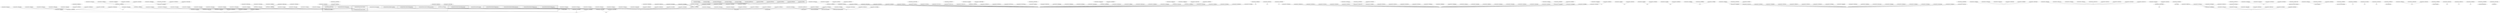 graph g {
  fontname="sans-serif";

  overlap=false;

  subgraph "cluster_net" {
    subgraph "cluster_net.minecraft" {
      subgraph "cluster_net.minecraft.pathfinding" {
      }
      subgraph "cluster_net.minecraft.client" {
        subgraph "cluster_net.minecraft.client.render" {
          subgraph "cluster_net.minecraft.client.render.entity" {
            "bw"[label="net.minecraft.client.render.entity.RenderPainting"];
          }
        }
        subgraph "cluster_net.minecraft.client.resources" {
          "bf"[label="net.minecraft.client.resources.ThreadResourceDownload"];
        }
        subgraph "cluster_net.minecraft.client.gui" {
          subgraph "cluster_net.minecraft.client.gui.menu" {
            "bh"[label="net.minecraft.client.gui.menu.GuiScreen"];
            "cx"[label="net.minecraft.client.gui.menu.MainMenu"];
          }
        }
        subgraph "cluster_net.minecraft.client.multiplayer" {
          "gs"[label="net.minecraft.client.multiplayer.WorldClient"];
        }
        "net.minecraft.client.Minecraft"[label="net.minecraft.client.Minecraft"];
        "net.minecraft.client.MinecraftApplet"[label="net.minecraft.client.MinecraftApplet"];
      }
      subgraph "cluster_net.minecraft.block" {
        subgraph "cluster_net.minecraft.block.blockentity" {
          "bd"[label="net.minecraft.block.blockentity.BlockEntityMobSpawner"];
          "fe"[label="net.minecraft.block.blockentity.BlockEntityChest"];
          "ke"[label="net.minecraft.block.blockentity.BlockEntityFurnace"];
          "ob"[label="net.minecraft.block.blockentity.BlockEntitySign"];
        }
      }
      subgraph "cluster_net.minecraft.entity" {
        subgraph "cluster_net.minecraft.entity.player" {
          "dm"[label="net.minecraft.entity.player.Player"];
        }
        subgraph "cluster_net.minecraft.entity.item" {
          "oc"[label="net.minecraft.entity.item.MinecartFurnace"];
        }
        "ge"[label="net.minecraft.entity.LivingBase"];
      }
      subgraph "cluster_net.minecraft.network" {
      }
      subgraph "cluster_net.minecraft.world" {
        subgraph "cluster_net.minecraft.world.chunk" {
          subgraph "cluster_net.minecraft.world.chunk.storage" {
            "le"[label="net.minecraft.world.chunk.storage.AlphaChunkLoader"];
          }
        }
      }
      subgraph "cluster_net.minecraft.util" {
      }
      subgraph "cluster_net.minecraft.isom" {
        "net.minecraft.isom.IsomPreviewApplet"[label="net.minecraft.isom.IsomPreviewApplet"];
      }
    }
  }
  subgraph "cluster_com" {
    subgraph "cluster_com.mojang" {
      subgraph "cluster_com.mojang.nbt" {
        "f"[label="com.mojang.nbt.NBTFloat"];
        "dy"[label="com.mojang.nbt.NBTByteArray"];
        "fy"[label="com.mojang.nbt.NBTEnd"];
        "gn"[label="com.mojang.nbt.NBTLong"];
        "hm"[label="com.mojang.nbt.NBTCompound"];
        "io"[label="com.mojang.nbt.NBTInt"];
        "ix"[label="com.mojang.nbt.NBTByte"];
        "ki"[label="com.mojang.nbt.NBTList"];
        "kr"[label="com.mojang.nbt.NBTDouble"];
        "ls"[label="com.mojang.nbt.NBTShort"];
        "ne"[label="com.mojang.nbt.NBTString"];
      }
    }
  }
  "b"[label="net.minecraft.src.ClsBFvyhjji"];
  "c"[label="net.minecraft.src.ClsCHqzdaz"];
  "d"[label="net.minecraft.src.ClsDWbulun"];
  "e"[label="net.minecraft.src.ClsEBxnejmi"];
  "g"[label="net.minecraft.src.ClsGDjwwbgb"];
  "h"[label="net.minecraft.src.ClsHEuaptpv"];
  "j"[label="net.minecraft.src.ClsJEvdcccm"];
  "k"[label="net.minecraft.src.ClsKGdttmpo"];
  "m"[label="net.minecraft.src.ClsMErgnbzh"];
  "n"[label="net.minecraft.src.ClsNBugbekq"];
  "o"[label="net.minecraft.src.ClsOCinopcu"];
  "p"[label="net.minecraft.src.ClsPBrbnprf"];
  "q"[label="net.minecraft.src.ClsQGmrmkms"];
  "r"[label="net.minecraft.src.ClsRTjhxky"];
  "s"[label="net.minecraft.src.ClsSGnbquvh"];
  "t"[label="net.minecraft.src.ClsTEjcdtfs"];
  "u"[label="net.minecraft.src.ClsUEexmeiy"];
  "v"[label="net.minecraft.src.ClsVFzfhlqj"];
  "w"[label="net.minecraft.src.ClsWBfajgzt"];
  "y"[label="net.minecraft.src.ClsYBatxhd"];
  "aa"[label="net.minecraft.src.ClsAaDswfrxz"];
  "ab"[label="net.minecraft.src.ClsAbEcregeb"];
  "ac"[label="net.minecraft.src.ClsAcChiuvxf"];
  "ad"[label="net.minecraft.src.ClsAdDbkaoxk"];
  "ae"[label="net.minecraft.src.ClsAeFzvvjer"];
  "ag"[label="net.minecraft.src.ClsAgFkepjqq"];
  "ai"[label="net.minecraft.src.ClsAiGduobwc"];
  "al"[label="net.minecraft.src.ClsAlDnxtpxf"];
  "am"[label="net.minecraft.src.ClsAmCprgapn"];
  "an"[label="net.minecraft.src.ClsAnQgurxe"];
  "ao"[label="net.minecraft.src.ClsAoCtfbfam"];
  "ap"[label="net.minecraft.src.ClsApGqfrqme"];
  "aq"[label="net.minecraft.src.ClsAqGdzzfjj"];
  "as"[label="net.minecraft.src.ClsAsRdohkw"];
  "at"[label="net.minecraft.src.ClsAtEwugglf"];
  "au"[label="net.minecraft.src.ClsAuGbgkujf"];
  "av"[label="net.minecraft.src.ClsAvBerighz"];
  "ax"[label="net.minecraft.src.ClsAxDrgelqz"];
  "ay"[label="net.minecraft.src.ClsAyDvhpggx"];
  "ba"[label="net.minecraft.src.ClsBaFxpeoxq"];
  "bg"[label="net.minecraft.src.ClsBgWumicf"];
  "bi"[label="net.minecraft.src.ClsBiDfwqnl"];
  "bj"[label="net.minecraft.src.ClsBjGthavov"];
  "bm"[label="net.minecraft.src.ClsBmRmywbu"];
  "bo"[label="net.minecraft.src.ClsBoEzqpeqb"];
  "bp"[label="net.minecraft.src.ClsBpDgqjhfe"];
  "br"[label="net.minecraft.src.ClsBrFjesrea"];
  "bs"[label="net.minecraft.src.ClsBsFqfgpic"];
  "bu"[label="net.minecraft.src.ClsBuFhgfvhf"];
  "bx"[label="net.minecraft.src.ClsBxFluvvvh"];
  "bz"[label="net.minecraft.src.ClsBzFwfpuuo"];
  "ca"[label="net.minecraft.src.ClsCaPvuopp"];
  "cb"[label="net.minecraft.src.ClsCbGiuibwj"];
  "cd"[label="net.minecraft.src.ClsCdCahflhr"];
  "ce"[label="net.minecraft.src.ClsCeBoyxyd"];
  "cg"[label="net.minecraft.src.ClsCgDhvxukr"];
  "ch"[label="net.minecraft.src.ClsChFvkymst"];
  "ci"[label="net.minecraft.src.ClsCiCyxfeth"];
  "cj"[label="net.minecraft.src.ClsCjEwfktg"];
  "ck"[label="net.minecraft.src.ClsCkCharpsd"];
  "cl"[label="net.minecraft.src.ClsClCcoucnl"];
  "cm"[label="net.minecraft.src.ClsCmCwshxpy"];
  "cn"[label="net.minecraft.src.ClsCnCnoaesg"];
  "cp"[label="net.minecraft.src.ClsCpCodtbfj"];
  "cq"[label="net.minecraft.src.ClsCqBavmqqq"];
  "cr"[label="net.minecraft.src.ClsCrSgctyy"];
  "cs"[label="net.minecraft.src.ClsCsPcbogx"];
  "ct"[label="net.minecraft.src.ClsCtGxjfqba"];
  "cu"[label="net.minecraft.src.ClsCuDgvspzb"];
  "cv"[label="net.minecraft.src.ClsCvCzzrwhy"];
  "cw"[label="net.minecraft.src.ClsCwCilyeuf"];
  "da"[label="net.minecraft.src.ClsDaCevvwxz"];
  "db"[label="net.minecraft.src.ClsDbWsfmtp"];
  "dc"[label="net.minecraft.src.ClsDcCcysdan"];
  "dd"[label="net.minecraft.src.ClsDdBetzitn"];
  "de"[label="net.minecraft.src.ClsDeBmxbfmm"];
  "dg"[label="net.minecraft.src.ClsDgFtihuk"];
  "dh"[label="net.minecraft.src.ClsDhCsyuwsa"];
  "dj"[label="net.minecraft.src.ClsDjFmpejkh"];
  "dn"[label="net.minecraft.src.ClsDnBktkhtf"];
  "do"[label="net.minecraft.src.ClsDoSoctpz"];
  "dp"[label="net.minecraft.src.ClsDpGyhvfr"];
  "dq"[label="net.minecraft.src.ClsDqBekrdsg"];
  "ds"[label="net.minecraft.src.ClsDsFsuveww"];
  "dt"[label="net.minecraft.src.ClsDtBbiuine"];
  "du"[label="net.minecraft.src.ClsDuBrqzbzt"];
  "dv"[label="net.minecraft.src.ClsDvBcgpbyh"];
  "dx"[label="net.minecraft.src.ClsDxBzgsjcg"];
  "dz"[label="net.minecraft.src.ClsDzYdpxio"];
  "ea"[label="net.minecraft.src.ClsEaEfgkysj"];
  "ec"[label="net.minecraft.src.ClsEcCfuexiy"];
  "ee"[label="net.minecraft.src.ClsEeEyxekqx"];
  "ef"[label="net.minecraft.src.ClsEfDxplvwc"];
  "eg"[label="net.minecraft.src.ClsEgKklqch"];
  "eh"[label="net.minecraft.src.ClsEhFbvxmvz"];
  "ei"[label="net.minecraft.src.ClsEiWiowaf"];
  "ej"[label="net.minecraft.src.ClsEjCdcpjxs"];
  "ek"[label="net.minecraft.src.ClsEkFsvooiz"];
  "em"[label="net.minecraft.src.ClsEmGkgdihr"];
  "en"[label="net.minecraft.src.ClsEnCebqafr"];
  "ep"[label="net.minecraft.src.ClsEpGwwvpbr"];
  "eq"[label="net.minecraft.src.ClsEqWcritd"];
  "es"[label="net.minecraft.src.ClsEsCevvwxz"];
  "et"[label="net.minecraft.src.ClsEtFipevwj"];
  "eu"[label="net.minecraft.src.ClsEuFriuygc"];
  "ez"[label="net.minecraft.src.ClsEzBdtfizy"];
  "fb"[label="net.minecraft.src.ClsFbKpweau"];
  "fc"[label="net.minecraft.src.ClsFcPxlugn"];
  "fd"[label="net.minecraft.src.ClsFdGxoivow"];
  "ff"[label="net.minecraft.src.ClsFfVhmdwd"];
  "fg"[label="net.minecraft.src.ClsFgSoctpz"];
  "fh"[label="net.minecraft.src.ClsFhFvatxbs"];
  "fk"[label="net.minecraft.src.ClsFkGgfquee"];
  "fl"[label="net.minecraft.src.ClsFlFkupcvz"];
  "fm"[label="net.minecraft.src.ClsFmFyeiviu"];
  "fp"[label="net.minecraft.src.ClsFpFibaec"];
  "fs"[label="net.minecraft.src.ClsFsDtizvfa"];
  "ft"[label="net.minecraft.src.ClsFtCipjsbm"];
  "fu"[label="net.minecraft.src.ClsFuRcswft"];
  "fv"[label="net.minecraft.src.ClsFvFluvvvh"];
  "fw"[label="net.minecraft.src.ClsFwCsvpzcg"];
  "gc"[label="net.minecraft.src.ClsGcIuqfql"];
  "gd"[label="net.minecraft.src.ClsGdEtbmqic"];
  "gf"[label="net.minecraft.src.ClsGfGgqumki"];
  "gg"[label="net.minecraft.src.ClsGgBfajgzt"];
  "gi"[label="net.minecraft.src.ClsGiDnvitzi"];
  "gj"[label="net.minecraft.src.ClsGjNhxosw"];
  "gk"[label="net.minecraft.src.ClsGkGpyhgr"];
  "gl"[label="net.minecraft.src.ClsGlKpweau"];
  "gm"[label="net.minecraft.src.ClsGmQomflh"];
  "gp"[label="net.minecraft.src.ClsGpGluknuo"];
  "gq"[label="net.minecraft.src.ClsGqGkkpaja"];
  "gr"[label="net.minecraft.src.ClsGrUtkqzs"];
  "gt"[label="net.minecraft.src.ClsGtGnjuml"];
  "gu"[label="net.minecraft.src.ClsGuFbfjguh"];
  "gv"[label="net.minecraft.src.ClsGvEbuhcjo"];
  "gw"[label="net.minecraft.src.ClsGwDhvgwqw"];
  "gx"[label="net.minecraft.src.ClsGxFluvvvh"];
  "gy"[label="net.minecraft.src.ClsGyBvlwsdg"];
  "gz"[label="net.minecraft.src.ClsGzBoyxyd"];
  "ha"[label="net.minecraft.src.ClsHaFohrara"];
  "hd"[label="net.minecraft.src.ClsHdBezemvr"];
  "he"[label="net.minecraft.src.ClsHeDwhdmpk"];
  "hf"[label="net.minecraft.src.ClsHfFnbothy"];
  "hg"[label="net.minecraft.src.ClsHgGwqcpsy"];
  "hh"[label="net.minecraft.src.ClsHhGyjzikc"];
  "hi"[label="net.minecraft.src.ClsHiPxluix"];
  "hj"[label="net.minecraft.src.ClsHjCcoucnl"];
  "hk"[label="net.minecraft.src.ClsHkEvuirrf"];
  "hl"[label="net.minecraft.src.ClsHlFdhsbnf"];
  "hn"[label="net.minecraft.src.ClsHnGjzvppn"];
  "hp"[label="net.minecraft.src.ClsHpBhnjgsb"];
  "hs"[label="net.minecraft.src.ClsHsFoitfrp"];
  "ht"[label="net.minecraft.src.ClsHtMwpqoe"];
  "hu"[label="net.minecraft.src.ClsHuDvdyhwi"];
  "hv"[label="net.minecraft.src.ClsHvEjgsrkt"];
  "hw"[label="net.minecraft.src.ClsHwFmpejkh"];
  "hx"[label="net.minecraft.src.ClsHxFwvxcme"];
  "hy"[label="net.minecraft.src.ClsHyEqcgfjq"];
  "hz"[label="net.minecraft.src.ClsHzDsksulk"];
  "ia"[label="net.minecraft.src.ClsIaCocgzur"];
  "ib"[label="net.minecraft.src.ClsIbGtuedmw"];
  "id"[label="net.minecraft.src.ClsIdUqbnym"];
  "ie"[label="net.minecraft.src.ClsIeCcuqqea"];
  "if"[label="net.minecraft.src.ClsIfCykxfcs"];
  "ig"[label="net.minecraft.src.ClsIgFidnrfu"];
  "ij"[label="net.minecraft.src.ClsIjGnjuml"];
  "il"[label="net.minecraft.src.ClsIlEtuuzcu"];
  "in"[label="net.minecraft.src.ClsInFszztub"];
  "is"[label="net.minecraft.src.ClsIsDjhhiuv"];
  "iu"[label="net.minecraft.src.ClsIuDlfrqdh"];
  "iv"[label="net.minecraft.src.ClsIvErflcen"];
  "iw"[label="net.minecraft.src.ClsIwGhqzxnz"];
  "iz"[label="net.minecraft.src.ClsIzFumemyz"];
  "ja"[label="net.minecraft.src.ClsJaGbssctz"];
  "jb"[label="net.minecraft.src.ClsJbDmeegxz"];
  "jc"[label="net.minecraft.src.ClsJcExrgfqm"];
  "jd"[label="net.minecraft.src.ClsJdBemxlxg"];
  "jf"[label="net.minecraft.src.ClsJfDkclsfp"];
  "jg"[label="net.minecraft.src.ClsJgDgqjhfe"];
  "ji"[label="net.minecraft.src.ClsJiGsbdlsw"];
  "jl"[label="net.minecraft.src.ClsJlFfkywlb"];
  "jm"[label="net.minecraft.src.ClsJmGmekznk"];
  "jn"[label="net.minecraft.src.ClsJnFpbawbg"];
  "jo"[label="net.minecraft.src.ClsJoFpbawcl"];
  "jp"[label="net.minecraft.src.ClsJpCkawppj"];
  "jq"[label="net.minecraft.src.ClsJqCdzvzdb"];
  "jr"[label="net.minecraft.src.ClsJrEwisyka"];
  "jt"[label="net.minecraft.src.ClsJtBxidhsz"];
  "ju"[label="net.minecraft.src.ClsJuBrqzbzu"];
  "jv"[label="net.minecraft.src.ClsJvDhvgwqw"];
  "jw"[label="net.minecraft.src.ClsJwCnvpvmw"];
  "jx"[label="net.minecraft.src.ClsJxDjhhiuv"];
  "jy"[label="net.minecraft.src.ClsJyDuejfqt"];
  "jz"[label="net.minecraft.src.ClsJzCfhgxzk"];
  "ka"[label="net.minecraft.src.ClsKaGsbdltn"];
  "kb"[label="net.minecraft.src.ClsKbBfajgzt"];
  "kf"[label="net.minecraft.src.ClsKfJptmjx"];
  "kg"[label="net.minecraft.src.ClsKgPdtujt"];
  "kj"[label="net.minecraft.src.ClsKjClftmvm"];
  "kk"[label="net.minecraft.src.ClsKkGorwzc"];
  "kl"[label="net.minecraft.src.ClsKlEceojrn"];
  "km"[label="net.minecraft.src.ClsKmCyxnwzi"];
  "kp"[label="net.minecraft.src.ClsKpDjhhiuv"];
  "kq"[label="net.minecraft.src.ClsKqDlmivzu"];
  "ks"[label="net.minecraft.src.ClsKsHpczkx"];
  "kt"[label="net.minecraft.src.ClsKtBajcotd"];
  "ku"[label="net.minecraft.src.ClsKuCchnsjm"];
  "kv"[label="net.minecraft.src.ClsKvDbylzol"];
  "ky"[label="net.minecraft.src.ClsKyCswhdro"];
  "kz"[label="net.minecraft.src.ClsKzFpunyes"];
  "la"[label="net.minecraft.src.ClsLaDhteszp"];
  "ld"[label="net.minecraft.src.ClsLdGsbdlsw"];
  "lg"[label="net.minecraft.src.ClsLgFogbjqz"];
  "lh"[label="net.minecraft.src.ClsLhCbrxnpz"];
  "li"[label="net.minecraft.src.ClsLiClftmvm"];
  "lj"[label="net.minecraft.src.ClsLjChdyrip"];
  "lk"[label="net.minecraft.src.ClsLkDzbtaur"];
  "lo"[label="net.minecraft.src.ClsLoGbspdnz"];
  "lp"[label="net.minecraft.src.ClsLpEdbnrmz"];
  "lq"[label="net.minecraft.src.ClsLqFppckme"];
  "lr"[label="net.minecraft.src.ClsLrDzgfwpj"];
  "lu"[label="net.minecraft.src.ClsLuFcftsad"];
  "lw"[label="net.minecraft.src.ClsLwEpetpvr"];
  "lx"[label="net.minecraft.src.ClsLxBhpybfe"];
  "lz"[label="net.minecraft.src.ClsLzEexhxnm"];
  "ma"[label="net.minecraft.src.ClsMaDsyikkq"];
  "mb"[label="net.minecraft.src.ClsMbMlwlph"];
  "mc"[label="net.minecraft.src.ClsMcXmqkzl"];
  "md"[label="net.minecraft.src.ClsMdDxplvwc"];
  "me"[label="net.minecraft.src.ClsMeDhfjycx"];
  "mg"[label="net.minecraft.src.ClsMgFabhiow"];
  "mh"[label="net.minecraft.src.ClsMhFublpyv"];
  "mi"[label="net.minecraft.src.ClsMiEpqpnxq"];
  "mj"[label="net.minecraft.src.ClsMjCrlehht"];
  "ml"[label="net.minecraft.src.ClsMlMwpqoe"];
  "mm"[label="net.minecraft.src.ClsMmCvbupht"];
  "mn"[label="net.minecraft.src.ClsMnBmumofs"];
  "mo"[label="net.minecraft.src.ClsMoDptjugt"];
  "mq"[label="net.minecraft.src.ClsMqBgxjmzo"];
  "mr"[label="net.minecraft.src.ClsMrFnglyqy"];
  "ms"[label="net.minecraft.src.ClsMsCkvhxjc"];
  "mv"[label="net.minecraft.src.ClsMvGmqjolz"];
  "mw"[label="net.minecraft.src.ClsMwGtxzngg"];
  "my"[label="net.minecraft.src.ClsMyDsejpyf"];
  "mz"[label="net.minecraft.src.ClsMzBaclxmt"];
  "na"[label="net.minecraft.src.ClsNaEckpkdf"];
  "nb"[label="net.minecraft.src.ClsNbFuvuywy"];
  "nc"[label="net.minecraft.src.ClsNcFsozyhy"];
  "nf"[label="net.minecraft.src.ClsNfNkredx"];
  "ng"[label="net.minecraft.src.ClsNgHhycjn"];
  "nh"[label="net.minecraft.src.ClsNhCbrxnpz"];
  "ni"[label="net.minecraft.src.ClsNiBbanezn"];
  "nj"[label="net.minecraft.src.ClsNjBwpcakw"];
  "nk"[label="net.minecraft.src.ClsNkBbanezn"];
  "nl"[label="net.minecraft.src.ClsNlCebqafr"];
  "nn"[label="net.minecraft.src.ClsNnFzvvjer"];
  "no"[label="net.minecraft.src.ClsNoZeesbu"];
  "nq"[label="net.minecraft.src.ClsNqBzkdnwi"];
  "nr"[label="net.minecraft.src.ClsNrSwqunr"];
  "ns"[label="net.minecraft.src.ClsNsFikwlgf"];
  "nt"[label="net.minecraft.src.ClsNtDydjypr"];
  "nv"[label="net.minecraft.src.ClsNvGfutkul"];
  "nw"[label="net.minecraft.src.ClsNwElylvhj"];
  "nx"[label="net.minecraft.src.ClsNxCzmgebu"];
  "ny"[label="net.minecraft.src.ClsNyBbbifne"];
  "nz"[label="net.minecraft.src.ClsNzFtfhsdu"];
  "oa"[label="net.minecraft.src.ClsOaCevvwxz"];
  "od"[label="net.minecraft.src.ClsOdDxplvwc"];
  "og"[label="net.minecraft.src.ClsOgFcwbfsw"];
  "oh"[label="net.minecraft.src.ClsOhGnjuml"];
  "oi"[label="net.minecraft.src.ClsOiFtxfkeo"];
  "oj"[label="net.minecraft.src.ClsOjChiuvxf"];
  "ok"[label="net.minecraft.src.ClsOkGjbzpmc"];
  "b" -- "jt";
  "c" -- "ly";
  "d" -- "dn";
  "e" -- "im";
  "f" -- "el";
  "g" -- "net.minecraft.client.Minecraft";
  "h" -- "java.awt.Canvas";
  "j" -- "bt";
  "k" -- "az";
  "m" -- "fn";
  "n" -- "ar";
  "o" -- "fk";
  "p" -- "ly";
  "q" -- "ly";
  "r" -- "ex";
  "s" -- "eh";
  "t" -- "bb";
  "u" -- "bb";
  "v" -- "bk";
  "w" -- "gb";
  "y" -- "bs";
  "aa" -- "z";
  "ab" -- "ak";
  "ac" -- "di";
  "ad" -- "java.awt.Canvas";
  "ad" -- "java.awt.event.KeyListener";
  "ad" -- "java.awt.event.MouseListener";
  "ad" -- "java.awt.event.MouseMotionListener";
  "ad" -- "java.lang.Runnable";
  "ae" -- "ik";
  "ag" -- "ek";
  "ai" -- "ly";
  "al" -- "ly";
  "am" -- "ag";
  "an" -- "mm";
  "ao" -- "kh";
  "ap" -- "oj";
  "aq" -- "java.awt.Panel";
  "as" -- "bh";
  "at" -- "z";
  "au" -- "bh";
  "av" -- "di";
  "ax" -- "dq";
  "ay" -- "bh";
  "ba" -- "nq";
  "bd" -- "ic";
  "bf" -- "java.lang.Thread";
  "bg" -- "mj";
  "bh" -- "lm";
  "bi" -- "dm";
  "bj" -- "jt";
  "bm" -- "fn";
  "bo" -- "ag";
  "bp" -- "di";
  "br" -- "ly";
  "bs" -- "di";
  "bu" -- "dn";
  "bw" -- "ak";
  "bx" -- "hg";
  "bz" -- "fn";
  "ca" -- "hg";
  "cb" -- "cr";
  "cd" -- "nq";
  "ce" -- "ly";
  "cg" -- "ik";
  "ch" -- "eh";
  "ci" -- "nm";
  "cj" -- "bh";
  "ck" -- "aw";
  "cl" -- "fo";
  "cm" -- "ce";
  "cn" -- "nm";
  "cp" -- "ak";
  "cq" -- "nq";
  "cr" -- "fo";
  "cs" -- "ly";
  "ct" -- "fc";
  "cu" -- "ik";
  "cv" -- "ly";
  "cw" -- "dq";
  "cx" -- "bh";
  "da" -- "ik";
  "db" -- "java.awt.Canvas";
  "dc" -- "kh";
  "dd" -- "dq";
  "de" -- "bh";
  "dg" -- "bh";
  "dh" -- "ly";
  "dj" -- "ak";
  "dm" -- "ge";
  "dn" -- "ak";
  "do" -- "fn";
  "dp" -- "nq";
  "dq" -- "ek";
  "dq" -- "co";
  "ds" -- "ly";
  "dt" -- "mq";
  "du" -- "fn";
  "dv" -- "hg";
  "dx" -- "kh";
  "dy" -- "el";
  "dz" -- "fn";
  "ea" -- "ee";
  "ec" -- "di";
  "ee" -- "bh";
  "ef" -- "di";
  "eg" -- "z";
  "eh" -- "fn";
  "ei" -- "ak";
  "ej" -- "ik";
  "ek" -- "ge";
  "em" -- "fo";
  "en" -- "nq";
  "ep" -- "paulscode.sound.codecs.CodecJOrbis";
  "eq" -- "dn";
  "es" -- "ik";
  "et" -- "ar";
  "eu" -- "gh";
  "ez" -- "fn";
  "fb" -- "java.util.Comparator";
  "fc" -- "ly";
  "fd" -- "ly";
  "fe" -- "ic";
  "fe" -- "gh";
  "ff" -- "kh";
  "fg" -- "fn";
  "fh" -- "ly";
  "fk" -- "lm";
  "fl" -- "java.lang.Thread";
  "fm" -- "net.minecraft.client.Minecraft";
  "fp" -- "java.awt.event.WindowAdapter";
  "fs" -- "java.util.Comparator";
  "ft" -- "aw";
  "fu" -- "di";
  "fv" -- "cb";
  "fw" -- "ly";
  "fy" -- "el";
  "gc" -- "bh";
  "gd" -- "lv";
  "ge" -- "kh";
  "gf" -- "di";
  "gg" -- "gb";
  "gi" -- "fn";
  "gj" -- "ak";
  "gk" -- "ak";
  "gl" -- "java.util.Comparator";
  "gm" -- "dn";
  "gn" -- "el";
  "gp" -- "fn";
  "gq" -- "dn";
  "gr" -- "nu";
  "gs" -- "cn";
  "gt" -- "fn";
  "gu" -- "gh";
  "gv" -- "ik";
  "gw" -- "ly";
  "gx" -- "hg";
  "gy" -- "lb";
  "gz" -- "dh";
  "ha" -- "fn";
  "hd" -- "mq";
  "he" -- "fc";
  "hf" -- "fn";
  "hg" -- "fo";
  "hh" -- "fo";
  "hi" -- "ly";
  "hj" -- "fo";
  "hk" -- "java.io.InputStream";
  "hl" -- "dq";
  "hm" -- "el";
  "hn" -- "jp";
  "hp" -- "fn";
  "hs" -- "gh";
  "ht" -- "z";
  "hu" -- "ly";
  "hv" -- "jp";
  "hw" -- "ak";
  "hx" -- "ee";
  "hy" -- "ly";
  "hz" -- "ly";
  "ia" -- "hq";
  "ib" -- "jq";
  "id" -- "ee";
  "ie" -- "bh";
  "if" -- "ly";
  "ig" -- "nq";
  "ij" -- "fn";
  "il" -- "hq";
  "in" -- "ex";
  "io" -- "el";
  "is" -- "lq";
  "iu" -- "di";
  "iv" -- "bh";
  "iw" -- "nq";
  "ix" -- "el";
  "iz" -- "hi";
  "ja" -- "bh";
  "jb" -- "nq";
  "jc" -- "kh";
  "jd" -- "kh";
  "jf" -- "java.lang.Comparable";
  "jg" -- "di";
  "ji" -- "fn";
  "jl" -- "fn";
  "jm" -- "ly";
  "jn" -- "di";
  "jo" -- "di";
  "jp" -- "ly";
  "jq" -- "bh";
  "jr" -- "hb";
  "jt" -- "ly";
  "ju" -- "fn";
  "jv" -- "ly";
  "jw" -- "di";
  "jx" -- "lq";
  "jy" -- "fo";
  "jz" -- "z";
  "ka" -- "fn";
  "kb" -- "gb";
  "ke" -- "ic";
  "ke" -- "gh";
  "kf" -- "ly";
  "kg" -- "kh";
  "ki" -- "el";
  "kj" -- "fn";
  "kk" -- "cy";
  "kl" -- "oe";
  "km" -- "ly";
  "kp" -- "lq";
  "kq" -- "nf";
  "kr" -- "el";
  "ks" -- "bs";
  "kt" -- "ak";
  "ku" -- "jt";
  "kv" -- "fo";
  "ky" -- "mq";
  "kz" -- "java.lang.Thread";
  "la" -- "bi";
  "ld" -- "fn";
  "le" -- "af";
  "lg" -- "di";
  "lh" -- "java.lang.Thread";
  "li" -- "fn";
  "lj" -- "mm";
  "lk" -- "cn";
  "lo" -- "ee";
  "lp" -- "bk";
  "lq" -- "fn";
  "lr" -- "jt";
  "ls" -- "el";
  "lu" -- "lm";
  "lw" -- "bh";
  "lx" -- "java.lang.RuntimeException";
  "lz" -- "aw";
  "ma" -- "ge";
  "ma" -- "co";
  "mb" -- "dq";
  "mc" -- "dn";
  "md" -- "di";
  "me" -- "di";
  "mg" -- "ly";
  "mh" -- "eh";
  "mi" -- "ly";
  "mj" -- "ly";
  "ml" -- "z";
  "mm" -- "dk";
  "mn" -- "bh";
  "mo" -- "fk";
  "mq" -- "ly";
  "mr" -- "di";
  "ms" -- "bs";
  "mv" -- "ag";
  "mw" -- "gh";
  "my" -- "ly";
  "mz" -- "ag";
  "na" -- "fn";
  "nb" -- "java.awt.Canvas";
  "nc" -- "java.lang.Thread";
  "ne" -- "el";
  "nf" -- "nq";
  "ng" -- "ly";
  "nh" -- "java.lang.Thread";
  "ni" -- "java.lang.Thread";
  "nj" -- "hq";
  "nk" -- "java.lang.Thread";
  "nl" -- "nq";
  "nn" -- "ik";
  "no" -- "ly";
  "nq" -- "kh";
  "nr" -- "java.lang.Error";
  "ns" -- "dn";
  "nt" -- "dm";
  "nv" -- "bh";
  "nw" -- "aw";
  "nx" -- "di";
  "ny" -- "fn";
  "nz" -- "dn";
  "oa" -- "ik";
  "ob" -- "ic";
  "oc" -- "kh";
  "oc" -- "gh";
  "od" -- "di";
  "og" -- "ly";
  "oh" -- "fn";
  "oi" -- "ly";
  "oj" -- "di";
  "ok" -- "dn";
  "net.minecraft.client.Minecraft" -- "java.lang.Runnable";
  "net.minecraft.client.MinecraftApplet" -- "java.applet.Applet";
  "net.minecraft.isom.IsomPreviewApplet" -- "java.applet.Applet";
}
